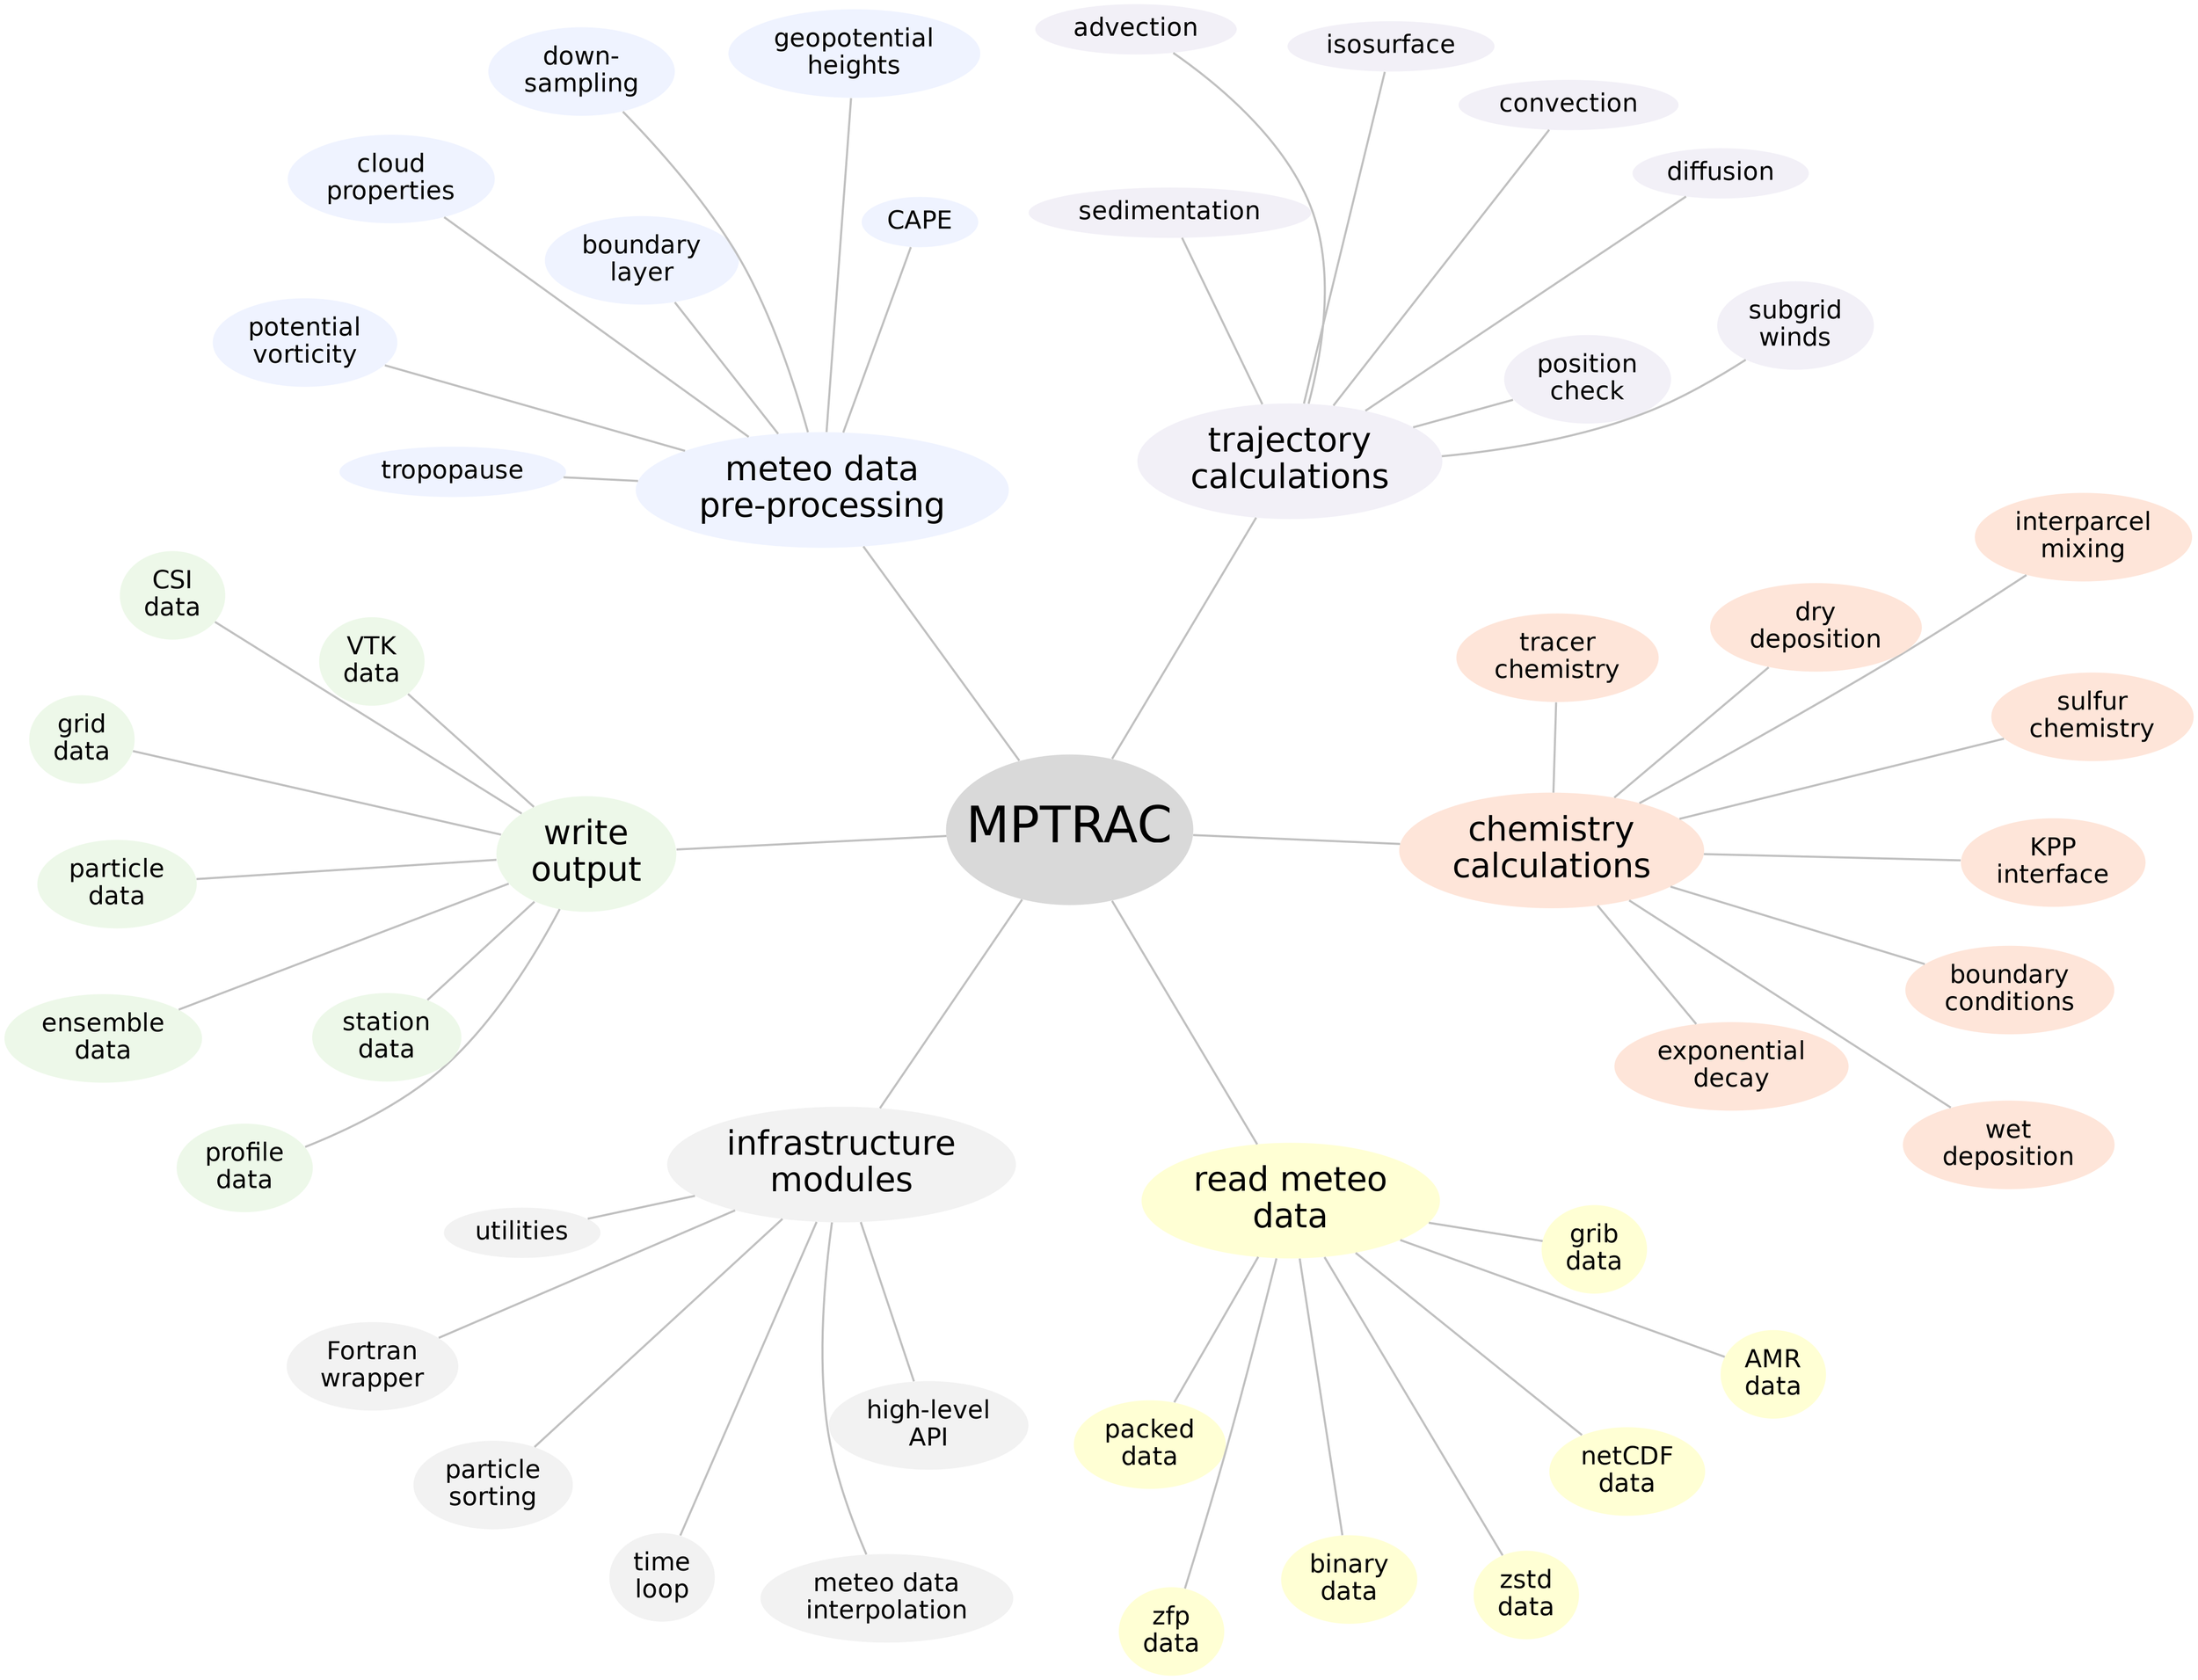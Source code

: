graph MPTRAC {

  edge [penwidth=2 color="gray"]
  node [style="filled" penwidth=0 fillcolor="gray85" fontname="Helvetica" fontcolor="black" fontsize=24]
  layout=neato;
  start=0;
  margin=0;
  overlap=false;
  splines=true;
  ratio=0.75;
  
  MPTRAC -- {
    "infrastructure\nmodules"
    "trajectory\ncalculations"
    "chemistry\ncalculations"
    "read meteo\ndata"
    "write\noutput"
    "meteo data\npre-processing"
  }
  MPTRAC [fontsize=48 height=2]
  "infrastructure\nmodules" [fontsize=32 fillcolor="gray95"]
  "trajectory\ncalculations" [fontsize=32 colorscheme=purples5 fillcolor=1]
  "chemistry\ncalculations" [fontsize=32 colorscheme=reds5 fillcolor=1]
  "read meteo\ndata" [fontsize=32 colorscheme=ylorbr5 fillcolor=1]
  "write\noutput" [fontsize=32 colorscheme=greens5 fillcolor=1]
  "meteo data\npre-processing" [fontsize=32 colorscheme=blues5 fillcolor=1]


  "infrastructure\nmodules" -- {
    "Fortran\nwrapper"
    "high-level\nAPI"
    "meteo data\ninterpolation"
    "particle\nsorting"
    "time\nloop"
    "utilities"
  }
    "Fortran\nwrapper" [fillcolor="gray95"]
    "high-level\nAPI" [fillcolor="gray95"]
    "meteo data\ninterpolation" [fillcolor="gray95"]
    "particle\nsorting" [fillcolor="gray95"]
    "time\nloop" [fillcolor="gray95"]
    "utilities" [fillcolor="gray95"]


  "read meteo\ndata" -- {
    "AMR\ndata"
    "binary\ndata"
    "grib\ndata"
    "netCDF\ndata"
    "packed\ndata"
    "zfp\ndata"
    "zstd\ndata"
  }
    "AMR\ndata" [colorscheme=ylorbr5 fillcolor=1]
    "binary\ndata" [colorscheme=ylorbr5 fillcolor=1]
    "grib\ndata" [colorscheme=ylorbr5 fillcolor=1]
    "netCDF\ndata" [colorscheme=ylorbr5 fillcolor=1]
    "packed\ndata" [colorscheme=ylorbr5 fillcolor=1]
    "zfp\ndata" [colorscheme=ylorbr5 fillcolor=1]
    "zstd\ndata" [colorscheme=ylorbr5 fillcolor=1]
 

  "write\noutput" -- {
    "CSI\ndata"
    "ensemble\ndata"
    "grid\ndata"
    "particle\ndata"
    "profile\ndata"
    "station\ndata"
    "VTK\ndata"
  }
    "CSI\ndata" [colorscheme=greens5 fillcolor=1]
    "ensemble\ndata" [colorscheme=greens5 fillcolor=1]
    "grid\ndata" [colorscheme=greens5 fillcolor=1]
    "particle\ndata" [colorscheme=greens5 fillcolor=1]
    "profile\ndata" [colorscheme=greens5 fillcolor=1]
    "station\ndata" [colorscheme=greens5 fillcolor=1]
    "VTK\ndata" [colorscheme=greens5 fillcolor=1]


  "meteo data\npre-processing" -- {
    "geopotential\nheights"
    "potential\nvorticity"
    "CAPE"
    "boundary\nlayer"
    "cloud\nproperties"
    "tropopause"
    "down-\nsampling"
  }
    "geopotential\nheights" [colorscheme=blues5 fillcolor=1]
    "potential\nvorticity" [colorscheme=blues5 fillcolor=1]
    "CAPE" [colorscheme=blues5 fillcolor=1]
    "boundary\nlayer" [colorscheme=blues5 fillcolor=1]
    "cloud\nproperties" [colorscheme=blues5 fillcolor=1]
    "tropopause" [colorscheme=blues5 fillcolor=1]
    "down-\nsampling" [colorscheme=blues5 fillcolor=1]


  "trajectory\ncalculations" -- {
    "position\ncheck"
    "advection"
    "diffusion"
    "subgrid\nwinds"
    "convection"
    "sedimentation"
    "isosurface"
  }
    "position\ncheck" [colorscheme=purples5 fillcolor=1]
    "advection" [colorscheme=purples5 fillcolor=1]
    "diffusion" [colorscheme=purples5 fillcolor=1]
    "subgrid\nwinds" [colorscheme=purples5 fillcolor=1]
    "convection" [colorscheme=purples5 fillcolor=1]
    "sedimentation" [colorscheme=purples5 fillcolor=1]
    "isosurface" [colorscheme=purples5 fillcolor=1]


  "chemistry\ncalculations" -- {
    "boundary\nconditions"
    "interparcel\nmixing"
    "exponential\ndecay"
    "sulfur\nchemistry"
    "tracer\nchemistry"
    "KPP\ninterface"
    "dry\ndeposition"
    "wet\ndeposition"
  }
    "boundary\nconditions" [colorscheme=reds5 fillcolor=1]
    "interparcel\nmixing" [colorscheme=reds5 fillcolor=1]
    "exponential\ndecay" [colorscheme=reds5 fillcolor=1]
    "sulfur\nchemistry" [colorscheme=reds5 fillcolor=1]
    "tracer\nchemistry" [colorscheme=reds5 fillcolor=1]
    "KPP\ninterface" [colorscheme=reds5 fillcolor=1]
    "dry\ndeposition" [colorscheme=reds5 fillcolor=1]
    "wet\ndeposition" [colorscheme=reds5 fillcolor=1]

}
